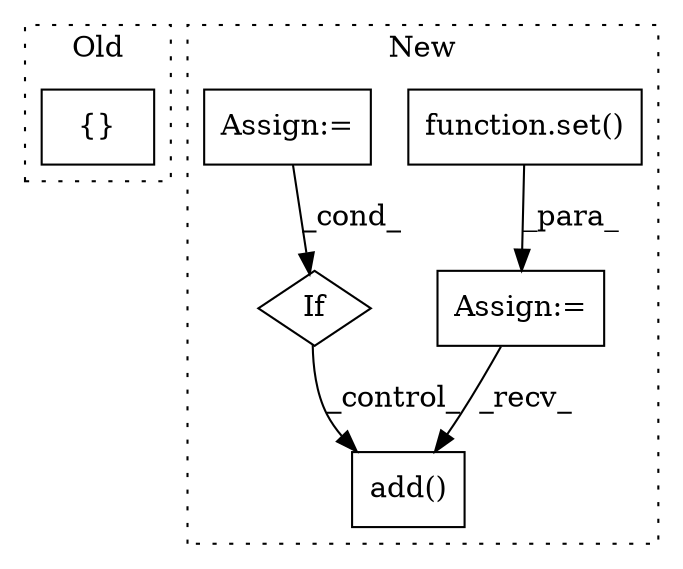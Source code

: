 digraph G {
subgraph cluster0 {
1 [label="{}" a="59" s="7624,7624" l="2,1" shape="box"];
label = "Old";
style="dotted";
}
subgraph cluster1 {
2 [label="add()" a="75" s="8005,8034" l="19,1" shape="box"];
3 [label="function.set()" a="75" s="7638" l="5" shape="box"];
4 [label="Assign:=" a="68" s="7635" l="3" shape="box"];
5 [label="If" a="96" s="7856" l="3" shape="diamond"];
6 [label="Assign:=" a="68" s="7700" l="3" shape="box"];
label = "New";
style="dotted";
}
3 -> 4 [label="_para_"];
4 -> 2 [label="_recv_"];
5 -> 2 [label="_control_"];
6 -> 5 [label="_cond_"];
}